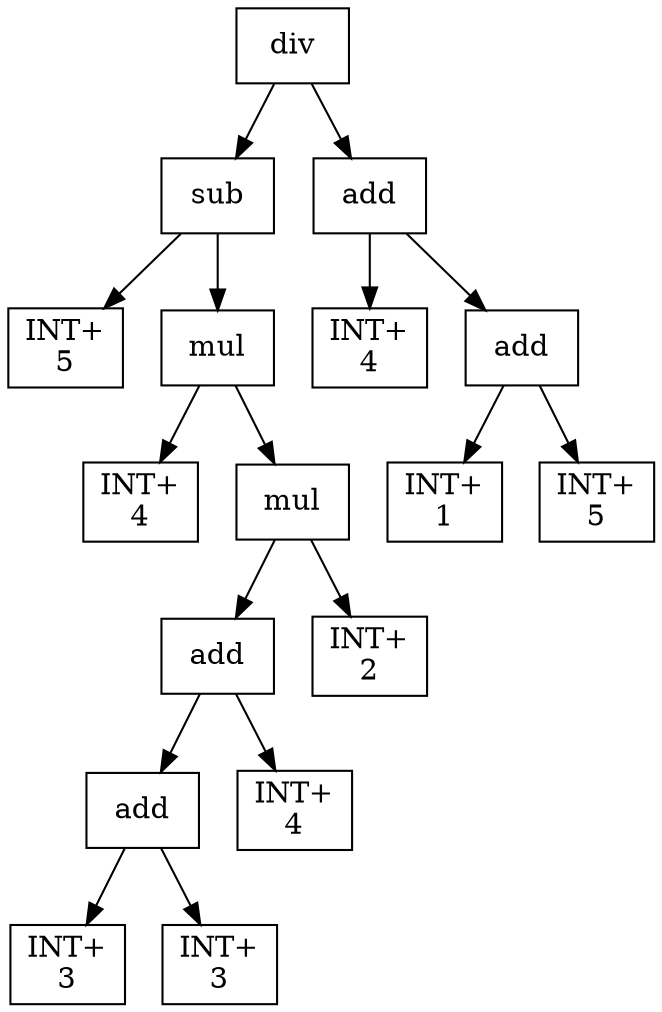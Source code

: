 digraph expr {
  node [shape=box];
  n1 [label="div"];
  n2 [label="sub"];
  n3 [label="INT+\n5"];
  n4 [label="mul"];
  n5 [label="INT+\n4"];
  n6 [label="mul"];
  n7 [label="add"];
  n8 [label="add"];
  n9 [label="INT+\n3"];
  n10 [label="INT+\n3"];
  n8 -> n9;
  n8 -> n10;
  n11 [label="INT+\n4"];
  n7 -> n8;
  n7 -> n11;
  n12 [label="INT+\n2"];
  n6 -> n7;
  n6 -> n12;
  n4 -> n5;
  n4 -> n6;
  n2 -> n3;
  n2 -> n4;
  n13 [label="add"];
  n14 [label="INT+\n4"];
  n15 [label="add"];
  n16 [label="INT+\n1"];
  n17 [label="INT+\n5"];
  n15 -> n16;
  n15 -> n17;
  n13 -> n14;
  n13 -> n15;
  n1 -> n2;
  n1 -> n13;
}